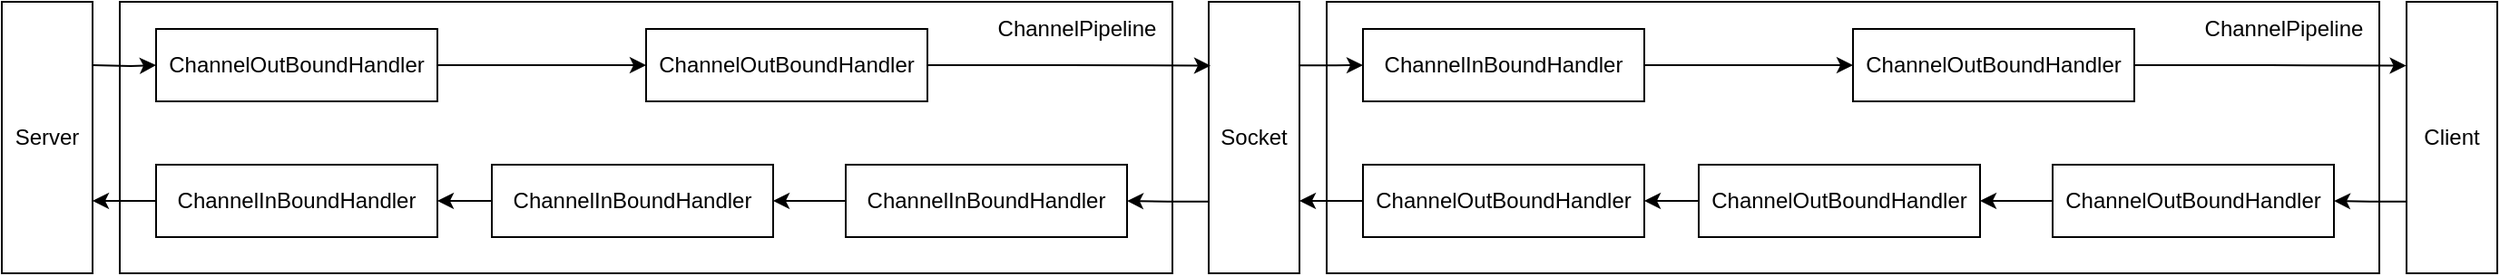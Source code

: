 <mxfile version="26.1.0">
  <diagram name="第 1 页" id="clWs-OmhBCykppdtENqQ">
    <mxGraphModel dx="2528" dy="515" grid="1" gridSize="5" guides="1" tooltips="1" connect="1" arrows="1" fold="1" page="0" pageScale="1" pageWidth="827" pageHeight="1169" background="none" math="0" shadow="0" adaptiveColors="auto">
      <root>
        <mxCell id="0" />
        <mxCell id="1" parent="0" />
        <mxCell id="qBan-XXSoZITCP9hcJE4-1" value="Socket" style="rounded=0;whiteSpace=wrap;html=1;" vertex="1" parent="1">
          <mxGeometry x="145" y="415" width="50" height="150" as="geometry" />
        </mxCell>
        <mxCell id="qBan-XXSoZITCP9hcJE4-2" value="" style="rounded=0;whiteSpace=wrap;html=1;" vertex="1" parent="1">
          <mxGeometry x="210" y="415" width="580" height="150" as="geometry" />
        </mxCell>
        <mxCell id="qBan-XXSoZITCP9hcJE4-11" style="edgeStyle=orthogonalEdgeStyle;rounded=0;orthogonalLoop=1;jettySize=auto;html=1;exitX=0;exitY=0.736;exitDx=0;exitDy=0;entryX=1;entryY=0.5;entryDx=0;entryDy=0;exitPerimeter=0;" edge="1" parent="1" source="qBan-XXSoZITCP9hcJE4-3" target="qBan-XXSoZITCP9hcJE4-10">
          <mxGeometry relative="1" as="geometry" />
        </mxCell>
        <mxCell id="qBan-XXSoZITCP9hcJE4-3" value="Client" style="rounded=0;whiteSpace=wrap;html=1;" vertex="1" parent="1">
          <mxGeometry x="805" y="415" width="50" height="150" as="geometry" />
        </mxCell>
        <mxCell id="qBan-XXSoZITCP9hcJE4-15" style="edgeStyle=orthogonalEdgeStyle;rounded=0;orthogonalLoop=1;jettySize=auto;html=1;exitX=1;exitY=0.5;exitDx=0;exitDy=0;entryX=0;entryY=0.5;entryDx=0;entryDy=0;" edge="1" parent="1" source="qBan-XXSoZITCP9hcJE4-4" target="qBan-XXSoZITCP9hcJE4-9">
          <mxGeometry relative="1" as="geometry" />
        </mxCell>
        <mxCell id="qBan-XXSoZITCP9hcJE4-4" value="ChannelInBoundHandler" style="rounded=0;whiteSpace=wrap;html=1;" vertex="1" parent="1">
          <mxGeometry x="230" y="430" width="155" height="40" as="geometry" />
        </mxCell>
        <mxCell id="qBan-XXSoZITCP9hcJE4-5" style="edgeStyle=orthogonalEdgeStyle;rounded=0;orthogonalLoop=1;jettySize=auto;html=1;exitX=1.003;exitY=0.234;exitDx=0;exitDy=0;exitPerimeter=0;" edge="1" parent="1" source="qBan-XXSoZITCP9hcJE4-1" target="qBan-XXSoZITCP9hcJE4-4">
          <mxGeometry relative="1" as="geometry" />
        </mxCell>
        <mxCell id="qBan-XXSoZITCP9hcJE4-7" value="ChannelOutBoundHandler" style="rounded=0;whiteSpace=wrap;html=1;" vertex="1" parent="1">
          <mxGeometry x="230" y="505" width="155" height="40" as="geometry" />
        </mxCell>
        <mxCell id="qBan-XXSoZITCP9hcJE4-13" style="edgeStyle=orthogonalEdgeStyle;rounded=0;orthogonalLoop=1;jettySize=auto;html=1;exitX=0;exitY=0.5;exitDx=0;exitDy=0;" edge="1" parent="1" source="qBan-XXSoZITCP9hcJE4-8" target="qBan-XXSoZITCP9hcJE4-7">
          <mxGeometry relative="1" as="geometry" />
        </mxCell>
        <mxCell id="qBan-XXSoZITCP9hcJE4-8" value="ChannelOutBoundHandler" style="rounded=0;whiteSpace=wrap;html=1;" vertex="1" parent="1">
          <mxGeometry x="415" y="505" width="155" height="40" as="geometry" />
        </mxCell>
        <mxCell id="qBan-XXSoZITCP9hcJE4-9" value="ChannelOutBoundHandler" style="rounded=0;whiteSpace=wrap;html=1;" vertex="1" parent="1">
          <mxGeometry x="500" y="430" width="155" height="40" as="geometry" />
        </mxCell>
        <mxCell id="qBan-XXSoZITCP9hcJE4-12" style="edgeStyle=orthogonalEdgeStyle;rounded=0;orthogonalLoop=1;jettySize=auto;html=1;exitX=0;exitY=0.5;exitDx=0;exitDy=0;entryX=1;entryY=0.5;entryDx=0;entryDy=0;" edge="1" parent="1" source="qBan-XXSoZITCP9hcJE4-10" target="qBan-XXSoZITCP9hcJE4-8">
          <mxGeometry relative="1" as="geometry" />
        </mxCell>
        <mxCell id="qBan-XXSoZITCP9hcJE4-10" value="ChannelOutBoundHandler" style="rounded=0;whiteSpace=wrap;html=1;" vertex="1" parent="1">
          <mxGeometry x="610" y="505" width="155" height="40" as="geometry" />
        </mxCell>
        <mxCell id="qBan-XXSoZITCP9hcJE4-14" style="edgeStyle=orthogonalEdgeStyle;rounded=0;orthogonalLoop=1;jettySize=auto;html=1;exitX=0;exitY=0.5;exitDx=0;exitDy=0;entryX=1;entryY=0.733;entryDx=0;entryDy=0;entryPerimeter=0;" edge="1" parent="1" source="qBan-XXSoZITCP9hcJE4-7" target="qBan-XXSoZITCP9hcJE4-1">
          <mxGeometry relative="1" as="geometry" />
        </mxCell>
        <mxCell id="qBan-XXSoZITCP9hcJE4-16" style="edgeStyle=orthogonalEdgeStyle;rounded=0;orthogonalLoop=1;jettySize=auto;html=1;exitX=1;exitY=0.5;exitDx=0;exitDy=0;entryX=-0.004;entryY=0.235;entryDx=0;entryDy=0;entryPerimeter=0;" edge="1" parent="1" source="qBan-XXSoZITCP9hcJE4-9" target="qBan-XXSoZITCP9hcJE4-3">
          <mxGeometry relative="1" as="geometry" />
        </mxCell>
        <mxCell id="qBan-XXSoZITCP9hcJE4-17" value="ChannelPipeline" style="text;html=1;align=center;verticalAlign=middle;whiteSpace=wrap;rounded=0;" vertex="1" parent="1">
          <mxGeometry x="685" y="415" width="105" height="30" as="geometry" />
        </mxCell>
        <mxCell id="qBan-XXSoZITCP9hcJE4-18" value="" style="rounded=0;whiteSpace=wrap;html=1;" vertex="1" parent="1">
          <mxGeometry x="-455" y="415" width="580" height="150" as="geometry" />
        </mxCell>
        <mxCell id="qBan-XXSoZITCP9hcJE4-19" style="edgeStyle=orthogonalEdgeStyle;rounded=0;orthogonalLoop=1;jettySize=auto;html=1;exitX=1;exitY=0.5;exitDx=0;exitDy=0;entryX=0;entryY=0.5;entryDx=0;entryDy=0;" edge="1" parent="1" source="qBan-XXSoZITCP9hcJE4-20" target="qBan-XXSoZITCP9hcJE4-25">
          <mxGeometry relative="1" as="geometry" />
        </mxCell>
        <mxCell id="qBan-XXSoZITCP9hcJE4-20" value="ChannelOutBoundHandler" style="rounded=0;whiteSpace=wrap;html=1;" vertex="1" parent="1">
          <mxGeometry x="-435" y="430" width="155" height="40" as="geometry" />
        </mxCell>
        <mxCell id="qBan-XXSoZITCP9hcJE4-21" style="edgeStyle=orthogonalEdgeStyle;rounded=0;orthogonalLoop=1;jettySize=auto;html=1;exitX=1.003;exitY=0.234;exitDx=0;exitDy=0;exitPerimeter=0;" edge="1" parent="1" target="qBan-XXSoZITCP9hcJE4-20">
          <mxGeometry relative="1" as="geometry">
            <mxPoint x="-470" y="450" as="sourcePoint" />
          </mxGeometry>
        </mxCell>
        <mxCell id="qBan-XXSoZITCP9hcJE4-22" value="ChannelInBoundHandler" style="rounded=0;whiteSpace=wrap;html=1;" vertex="1" parent="1">
          <mxGeometry x="-435" y="505" width="155" height="40" as="geometry" />
        </mxCell>
        <mxCell id="qBan-XXSoZITCP9hcJE4-23" style="edgeStyle=orthogonalEdgeStyle;rounded=0;orthogonalLoop=1;jettySize=auto;html=1;exitX=0;exitY=0.5;exitDx=0;exitDy=0;" edge="1" parent="1" source="qBan-XXSoZITCP9hcJE4-24" target="qBan-XXSoZITCP9hcJE4-22">
          <mxGeometry relative="1" as="geometry" />
        </mxCell>
        <mxCell id="qBan-XXSoZITCP9hcJE4-24" value="ChannelInBoundHandler" style="rounded=0;whiteSpace=wrap;html=1;" vertex="1" parent="1">
          <mxGeometry x="-250" y="505" width="155" height="40" as="geometry" />
        </mxCell>
        <mxCell id="qBan-XXSoZITCP9hcJE4-25" value="ChannelOutBoundHandler" style="rounded=0;whiteSpace=wrap;html=1;" vertex="1" parent="1">
          <mxGeometry x="-165" y="430" width="155" height="40" as="geometry" />
        </mxCell>
        <mxCell id="qBan-XXSoZITCP9hcJE4-26" style="edgeStyle=orthogonalEdgeStyle;rounded=0;orthogonalLoop=1;jettySize=auto;html=1;exitX=0;exitY=0.5;exitDx=0;exitDy=0;entryX=1;entryY=0.5;entryDx=0;entryDy=0;" edge="1" parent="1" source="qBan-XXSoZITCP9hcJE4-27" target="qBan-XXSoZITCP9hcJE4-24">
          <mxGeometry relative="1" as="geometry" />
        </mxCell>
        <mxCell id="qBan-XXSoZITCP9hcJE4-27" value="ChannelInBoundHandler" style="rounded=0;whiteSpace=wrap;html=1;" vertex="1" parent="1">
          <mxGeometry x="-55" y="505" width="155" height="40" as="geometry" />
        </mxCell>
        <mxCell id="qBan-XXSoZITCP9hcJE4-28" style="edgeStyle=orthogonalEdgeStyle;rounded=0;orthogonalLoop=1;jettySize=auto;html=1;exitX=0;exitY=0.5;exitDx=0;exitDy=0;entryX=1;entryY=0.733;entryDx=0;entryDy=0;entryPerimeter=0;" edge="1" parent="1" source="qBan-XXSoZITCP9hcJE4-22">
          <mxGeometry relative="1" as="geometry">
            <mxPoint x="-470" y="525" as="targetPoint" />
          </mxGeometry>
        </mxCell>
        <mxCell id="qBan-XXSoZITCP9hcJE4-29" value="ChannelPipeline" style="text;html=1;align=center;verticalAlign=middle;whiteSpace=wrap;rounded=0;" vertex="1" parent="1">
          <mxGeometry x="20" y="415" width="105" height="30" as="geometry" />
        </mxCell>
        <mxCell id="qBan-XXSoZITCP9hcJE4-30" value="Server" style="rounded=0;whiteSpace=wrap;html=1;" vertex="1" parent="1">
          <mxGeometry x="-520" y="415" width="50" height="150" as="geometry" />
        </mxCell>
        <mxCell id="qBan-XXSoZITCP9hcJE4-31" style="edgeStyle=orthogonalEdgeStyle;rounded=0;orthogonalLoop=1;jettySize=auto;html=1;exitX=-0.007;exitY=0.736;exitDx=0;exitDy=0;entryX=1;entryY=0.5;entryDx=0;entryDy=0;exitPerimeter=0;" edge="1" parent="1" source="qBan-XXSoZITCP9hcJE4-1" target="qBan-XXSoZITCP9hcJE4-27">
          <mxGeometry relative="1" as="geometry" />
        </mxCell>
        <mxCell id="qBan-XXSoZITCP9hcJE4-32" style="edgeStyle=orthogonalEdgeStyle;rounded=0;orthogonalLoop=1;jettySize=auto;html=1;exitX=1;exitY=0.5;exitDx=0;exitDy=0;entryX=0.02;entryY=0.235;entryDx=0;entryDy=0;entryPerimeter=0;" edge="1" parent="1" source="qBan-XXSoZITCP9hcJE4-25" target="qBan-XXSoZITCP9hcJE4-1">
          <mxGeometry relative="1" as="geometry" />
        </mxCell>
      </root>
    </mxGraphModel>
  </diagram>
</mxfile>
